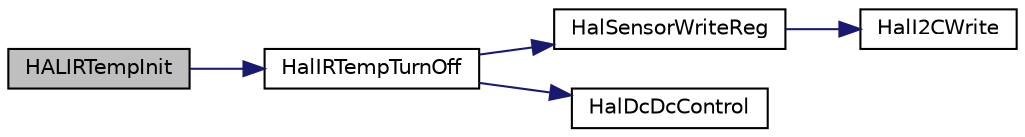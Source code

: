 digraph "HALIRTempInit"
{
  edge [fontname="Helvetica",fontsize="10",labelfontname="Helvetica",labelfontsize="10"];
  node [fontname="Helvetica",fontsize="10",shape=record];
  rankdir="LR";
  Node1 [label="HALIRTempInit",height=0.2,width=0.4,color="black", fillcolor="grey75", style="filled" fontcolor="black"];
  Node1 -> Node2 [color="midnightblue",fontsize="10",style="solid",fontname="Helvetica"];
  Node2 [label="HalIRTempTurnOff",height=0.2,width=0.4,color="black", fillcolor="white", style="filled",URL="$hal__irtemp_8c.html#a84b4221c5bc4405049b6dde3c75ee454"];
  Node2 -> Node3 [color="midnightblue",fontsize="10",style="solid",fontname="Helvetica"];
  Node3 [label="HalSensorWriteReg",height=0.2,width=0.4,color="black", fillcolor="white", style="filled",URL="$hal__sensor_8c.html#ae8653c83876cda04451d8e9fc923f599"];
  Node3 -> Node4 [color="midnightblue",fontsize="10",style="solid",fontname="Helvetica"];
  Node4 [label="HalI2CWrite",height=0.2,width=0.4,color="black", fillcolor="white", style="filled",URL="$_c_c2541_s_t_2hal__i2c_8c.html#ad3613df7d1f888faa333829b5b83c990"];
  Node2 -> Node5 [color="midnightblue",fontsize="10",style="solid",fontname="Helvetica"];
  Node5 [label="HalDcDcControl",height=0.2,width=0.4,color="black", fillcolor="white", style="filled",URL="$hal__sensor_8c.html#a76fed60b5190edf5bbc017922b1f1194"];
}
